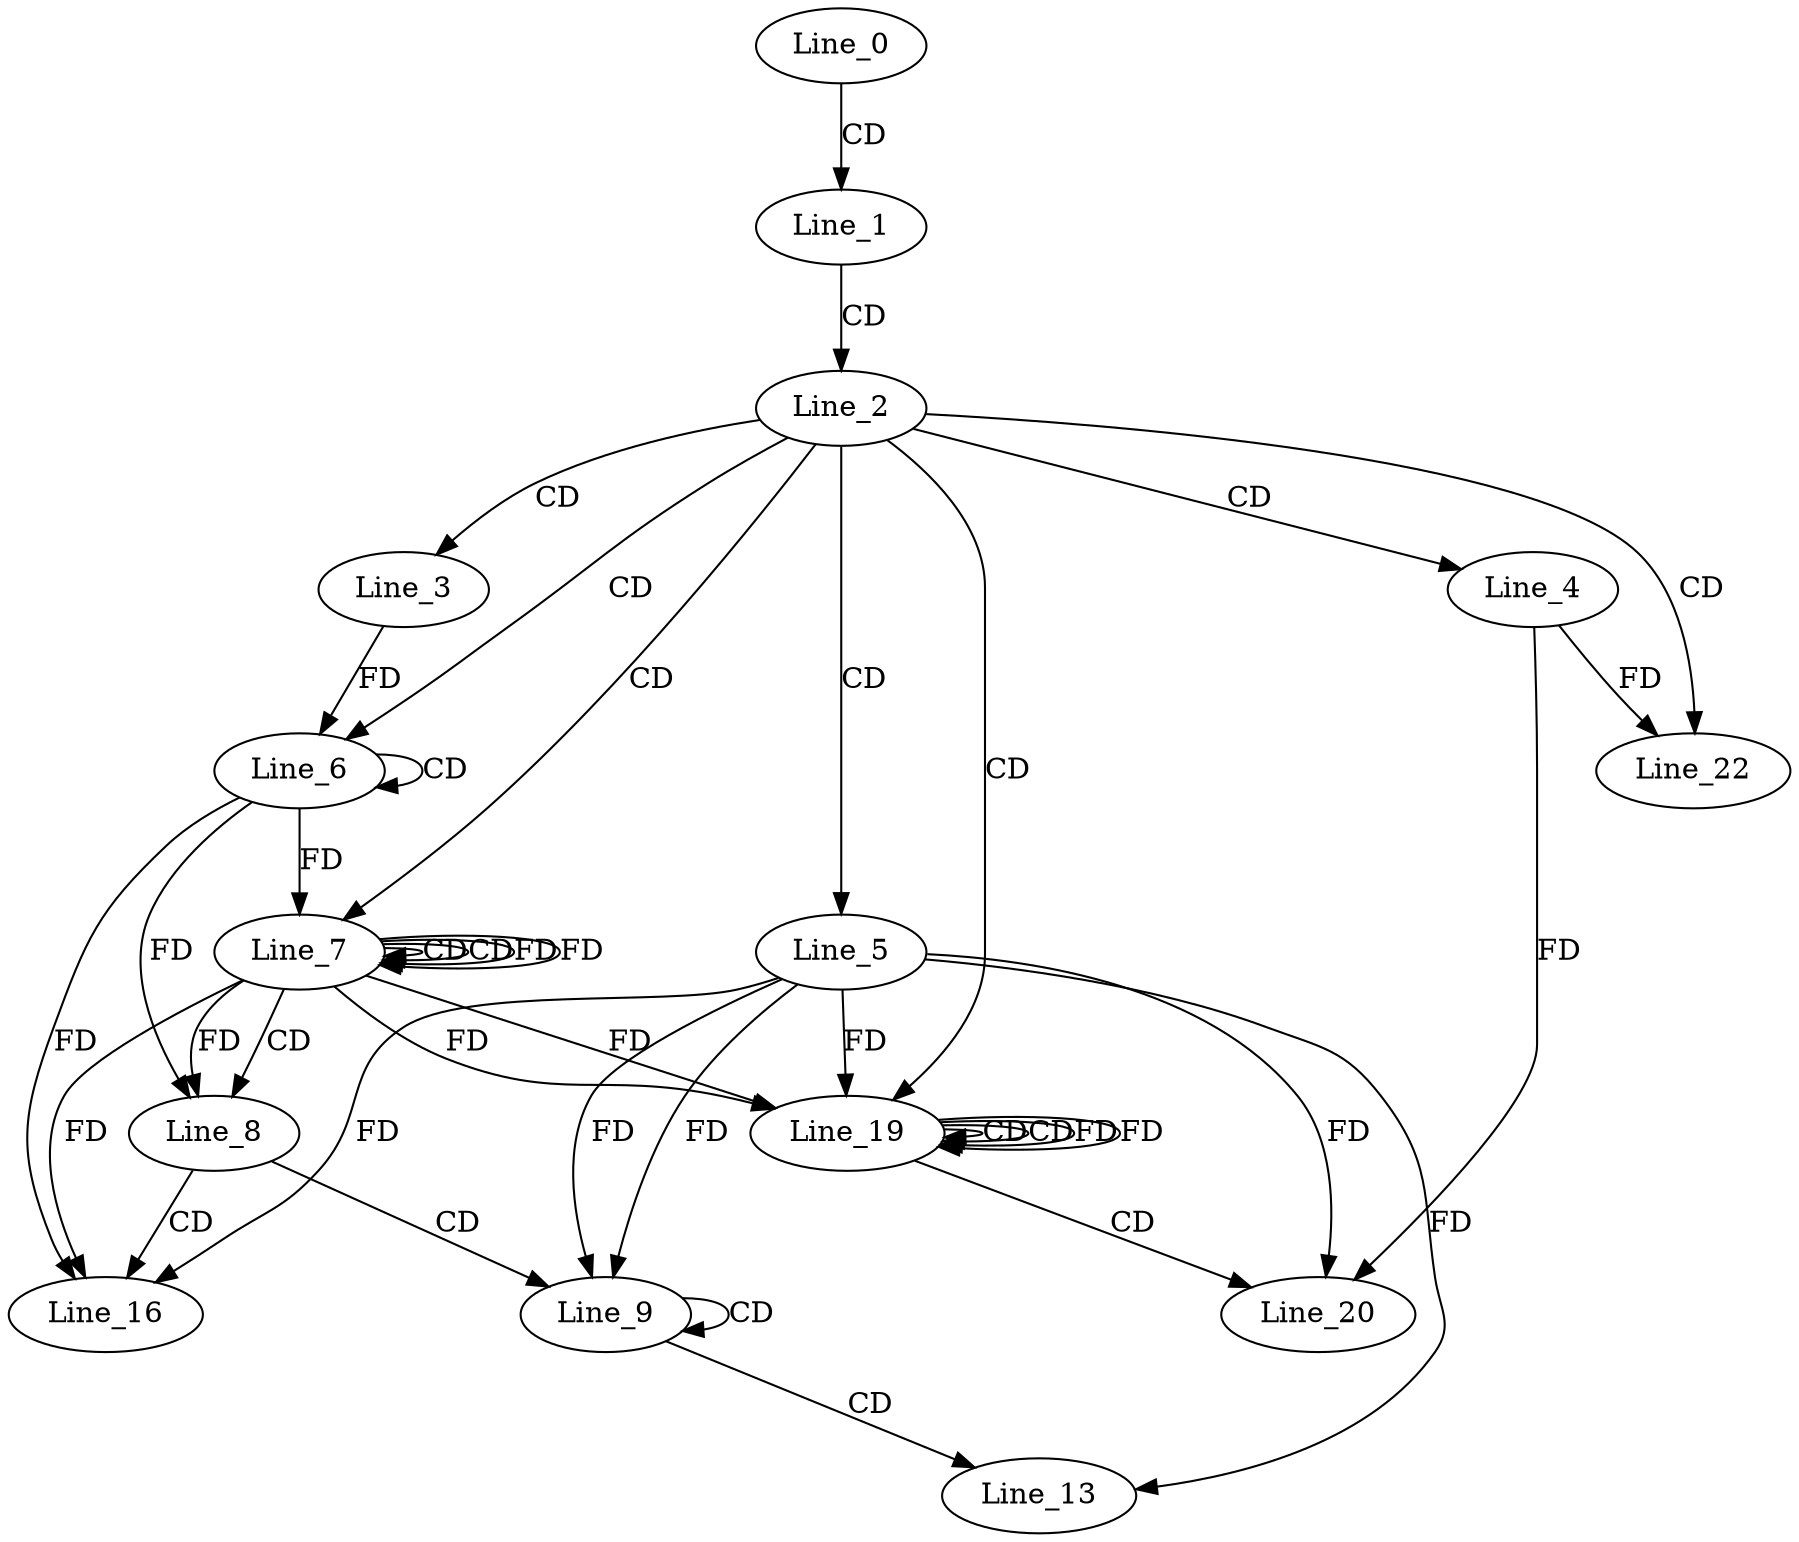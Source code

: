 digraph G {
  Line_0;
  Line_1;
  Line_2;
  Line_3;
  Line_4;
  Line_5;
  Line_6;
  Line_6;
  Line_7;
  Line_7;
  Line_7;
  Line_7;
  Line_8;
  Line_8;
  Line_9;
  Line_9;
  Line_13;
  Line_16;
  Line_16;
  Line_19;
  Line_19;
  Line_19;
  Line_19;
  Line_20;
  Line_20;
  Line_22;
  Line_22;
  Line_0 -> Line_1 [ label="CD" ];
  Line_1 -> Line_2 [ label="CD" ];
  Line_2 -> Line_3 [ label="CD" ];
  Line_2 -> Line_4 [ label="CD" ];
  Line_2 -> Line_5 [ label="CD" ];
  Line_2 -> Line_6 [ label="CD" ];
  Line_6 -> Line_6 [ label="CD" ];
  Line_3 -> Line_6 [ label="FD" ];
  Line_2 -> Line_7 [ label="CD" ];
  Line_7 -> Line_7 [ label="CD" ];
  Line_7 -> Line_7 [ label="CD" ];
  Line_6 -> Line_7 [ label="FD" ];
  Line_7 -> Line_7 [ label="FD" ];
  Line_7 -> Line_8 [ label="CD" ];
  Line_6 -> Line_8 [ label="FD" ];
  Line_7 -> Line_8 [ label="FD" ];
  Line_8 -> Line_9 [ label="CD" ];
  Line_5 -> Line_9 [ label="FD" ];
  Line_9 -> Line_9 [ label="CD" ];
  Line_5 -> Line_9 [ label="FD" ];
  Line_9 -> Line_13 [ label="CD" ];
  Line_5 -> Line_13 [ label="FD" ];
  Line_8 -> Line_16 [ label="CD" ];
  Line_5 -> Line_16 [ label="FD" ];
  Line_6 -> Line_16 [ label="FD" ];
  Line_7 -> Line_16 [ label="FD" ];
  Line_2 -> Line_19 [ label="CD" ];
  Line_19 -> Line_19 [ label="CD" ];
  Line_7 -> Line_19 [ label="FD" ];
  Line_19 -> Line_19 [ label="CD" ];
  Line_5 -> Line_19 [ label="FD" ];
  Line_19 -> Line_19 [ label="FD" ];
  Line_7 -> Line_19 [ label="FD" ];
  Line_19 -> Line_20 [ label="CD" ];
  Line_4 -> Line_20 [ label="FD" ];
  Line_5 -> Line_20 [ label="FD" ];
  Line_2 -> Line_22 [ label="CD" ];
  Line_4 -> Line_22 [ label="FD" ];
  Line_7 -> Line_7 [ label="FD" ];
  Line_19 -> Line_19 [ label="FD" ];
}
